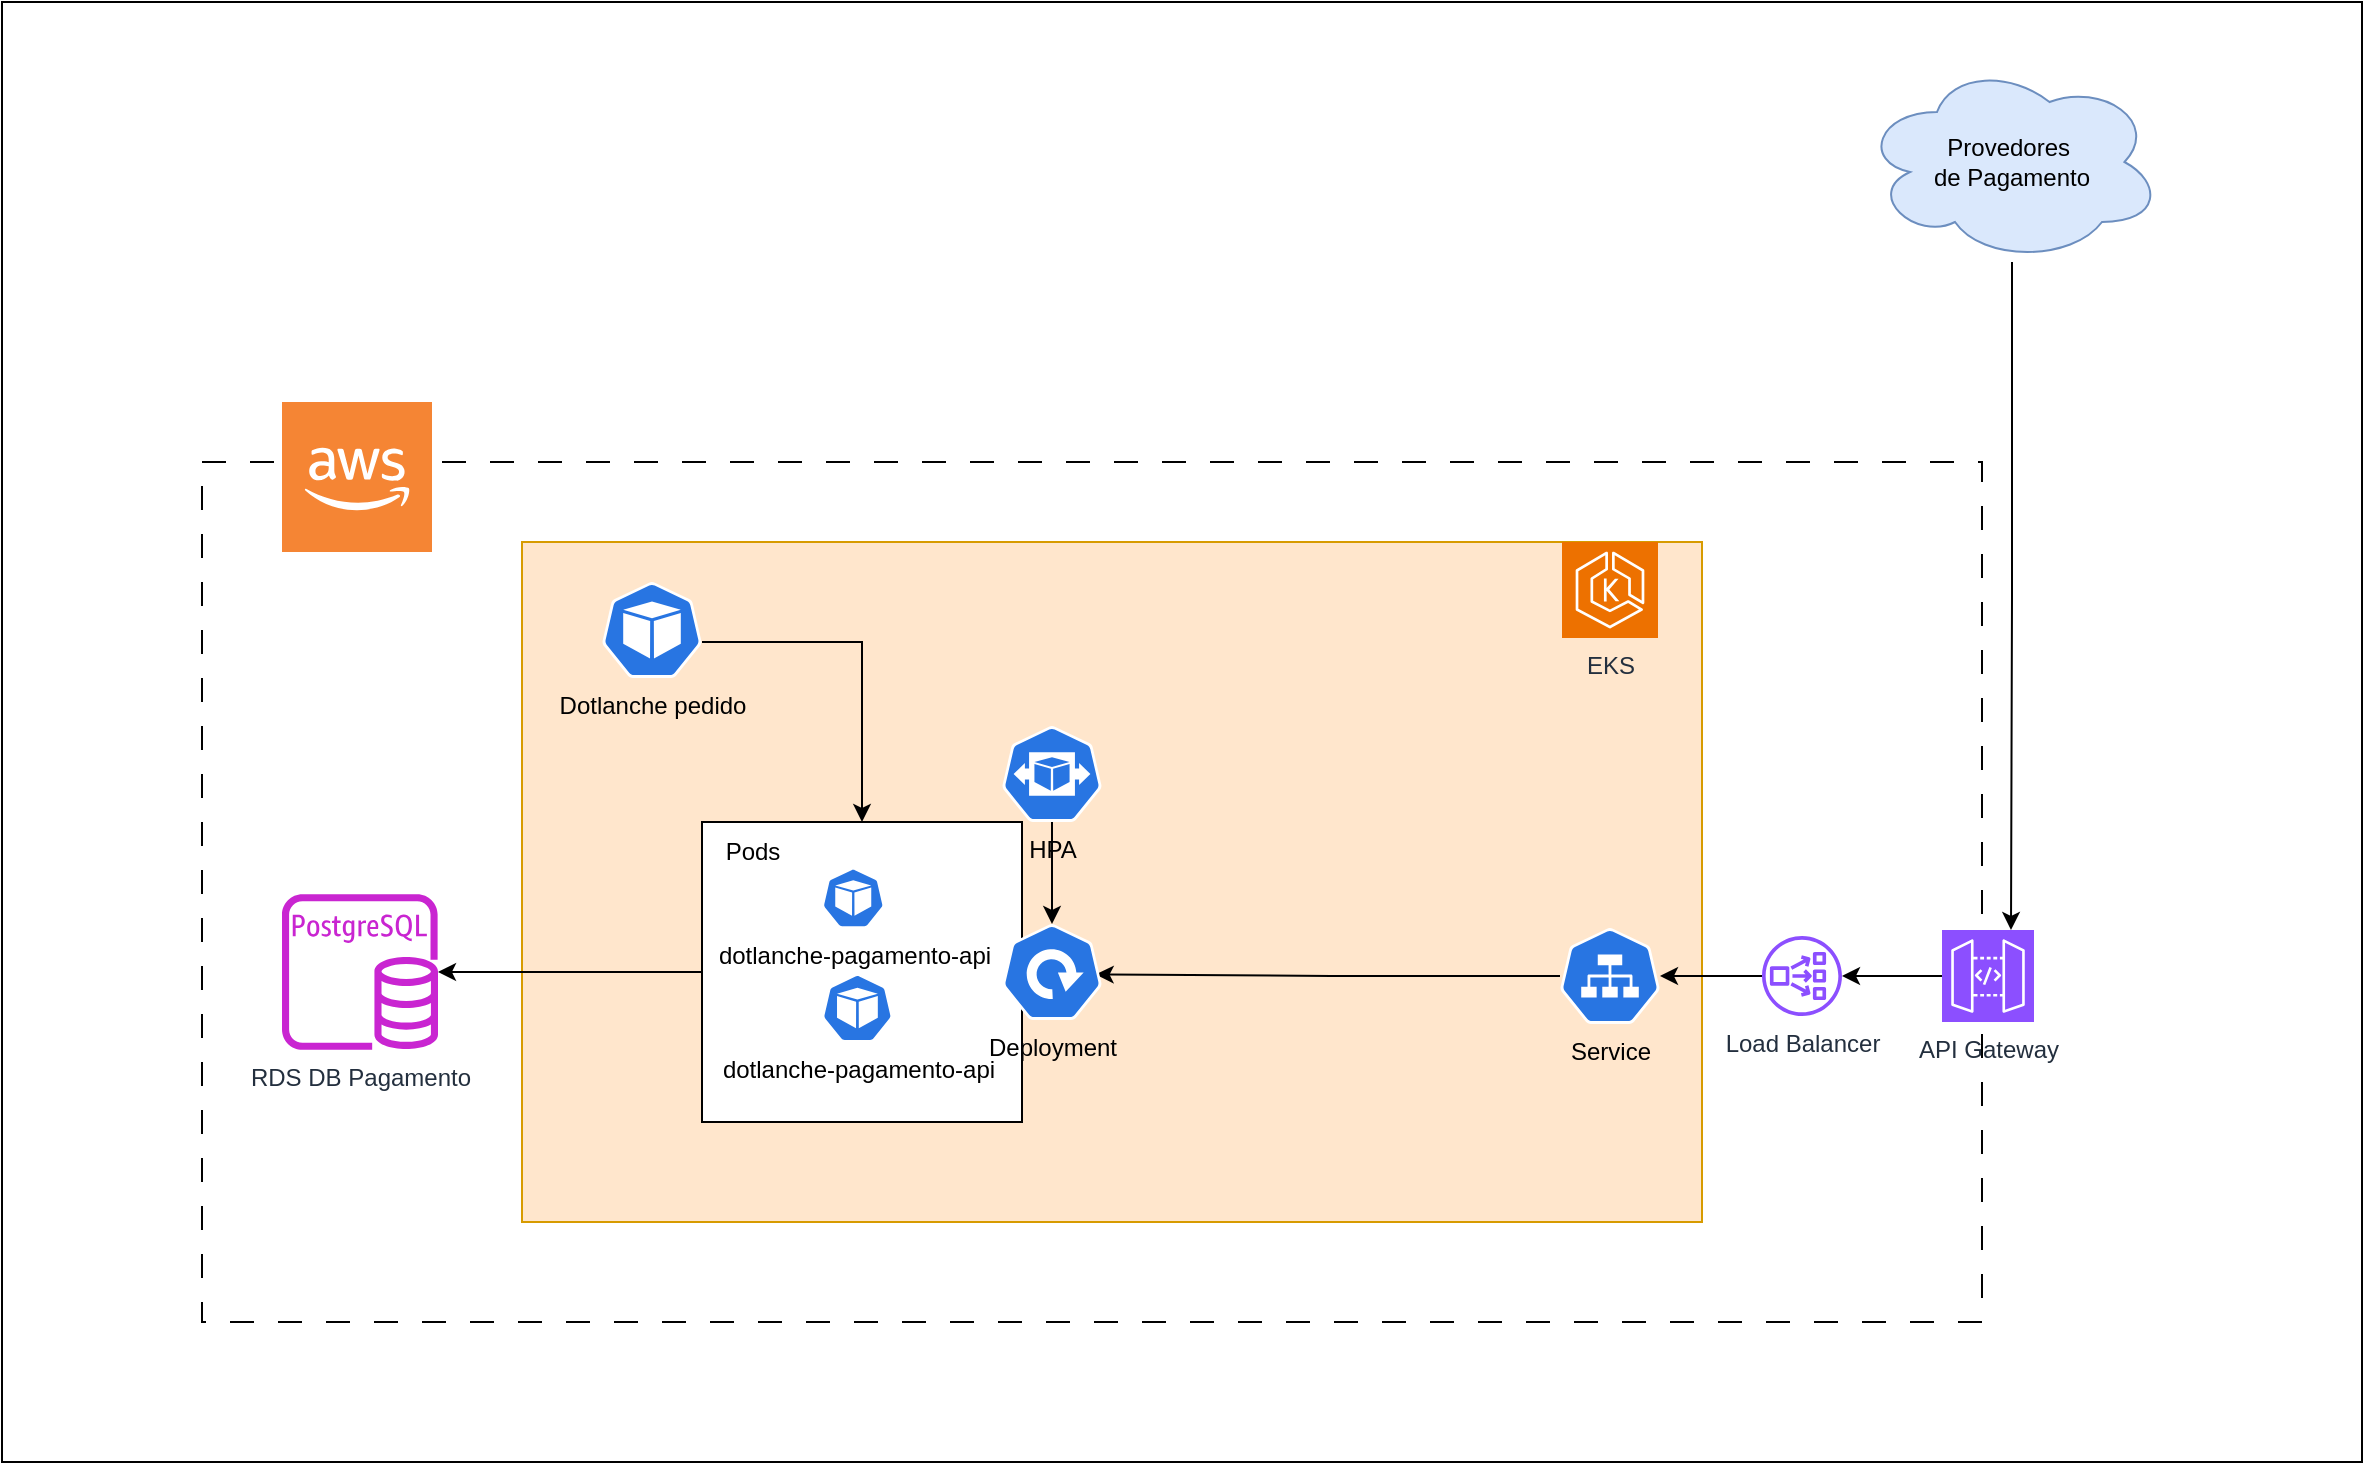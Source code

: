 <mxfile version="24.8.3">
  <diagram name="Page-1" id="WZlsJ3g2xrqfjAGxrddv">
    <mxGraphModel dx="2603" dy="756" grid="1" gridSize="10" guides="1" tooltips="1" connect="1" arrows="1" fold="1" page="1" pageScale="1" pageWidth="1169" pageHeight="827" math="0" shadow="0">
      <root>
        <mxCell id="0" />
        <mxCell id="1" parent="0" />
        <mxCell id="769lOVlw_7zTVOYIBU2A-30" value="" style="whiteSpace=wrap;html=1;" vertex="1" parent="1">
          <mxGeometry x="-190" y="40" width="1180" height="730" as="geometry" />
        </mxCell>
        <mxCell id="769lOVlw_7zTVOYIBU2A-26" value="" style="whiteSpace=wrap;html=1;dashed=1;dashPattern=12 12;" vertex="1" parent="1">
          <mxGeometry x="-90" y="270" width="890" height="430" as="geometry" />
        </mxCell>
        <mxCell id="769lOVlw_7zTVOYIBU2A-2" value="" style="whiteSpace=wrap;html=1;fillColor=#ffe6cc;strokeColor=#d79b00;" vertex="1" parent="1">
          <mxGeometry x="70" y="310" width="590" height="340" as="geometry" />
        </mxCell>
        <mxCell id="769lOVlw_7zTVOYIBU2A-19" style="edgeStyle=orthogonalEdgeStyle;rounded=0;orthogonalLoop=1;jettySize=auto;html=1;" edge="1" parent="1" source="769lOVlw_7zTVOYIBU2A-18" target="769lOVlw_7zTVOYIBU2A-4">
          <mxGeometry relative="1" as="geometry" />
        </mxCell>
        <mxCell id="769lOVlw_7zTVOYIBU2A-3" value="EKS" style="sketch=0;points=[[0,0,0],[0.25,0,0],[0.5,0,0],[0.75,0,0],[1,0,0],[0,1,0],[0.25,1,0],[0.5,1,0],[0.75,1,0],[1,1,0],[0,0.25,0],[0,0.5,0],[0,0.75,0],[1,0.25,0],[1,0.5,0],[1,0.75,0]];outlineConnect=0;fontColor=#232F3E;fillColor=#ED7100;strokeColor=#ffffff;dashed=0;verticalLabelPosition=bottom;verticalAlign=top;align=center;html=1;fontSize=12;fontStyle=0;aspect=fixed;shape=mxgraph.aws4.resourceIcon;resIcon=mxgraph.aws4.eks;" vertex="1" parent="1">
          <mxGeometry x="590" y="310" width="48" height="48" as="geometry" />
        </mxCell>
        <mxCell id="769lOVlw_7zTVOYIBU2A-4" value="RDS DB Pagamento" style="sketch=0;outlineConnect=0;fontColor=#232F3E;gradientColor=none;fillColor=#C925D1;strokeColor=none;dashed=0;verticalLabelPosition=bottom;verticalAlign=top;align=center;html=1;fontSize=12;fontStyle=0;aspect=fixed;pointerEvents=1;shape=mxgraph.aws4.rds_postgresql_instance;" vertex="1" parent="1">
          <mxGeometry x="-50" y="486" width="78" height="78" as="geometry" />
        </mxCell>
        <mxCell id="769lOVlw_7zTVOYIBU2A-21" style="edgeStyle=orthogonalEdgeStyle;rounded=0;orthogonalLoop=1;jettySize=auto;html=1;" edge="1" parent="1" source="769lOVlw_7zTVOYIBU2A-5" target="769lOVlw_7zTVOYIBU2A-10">
          <mxGeometry relative="1" as="geometry" />
        </mxCell>
        <mxCell id="769lOVlw_7zTVOYIBU2A-5" value="HPA" style="aspect=fixed;sketch=0;html=1;dashed=0;whitespace=wrap;verticalLabelPosition=bottom;verticalAlign=top;fillColor=#2875E2;strokeColor=#ffffff;points=[[0.005,0.63,0],[0.1,0.2,0],[0.9,0.2,0],[0.5,0,0],[0.995,0.63,0],[0.72,0.99,0],[0.5,1,0],[0.28,0.99,0]];shape=mxgraph.kubernetes.icon2;prIcon=hpa" vertex="1" parent="1">
          <mxGeometry x="310" y="402" width="50" height="48" as="geometry" />
        </mxCell>
        <mxCell id="769lOVlw_7zTVOYIBU2A-9" value="Service" style="aspect=fixed;sketch=0;html=1;dashed=0;whitespace=wrap;verticalLabelPosition=bottom;verticalAlign=top;fillColor=#2875E2;strokeColor=#ffffff;points=[[0.005,0.63,0],[0.1,0.2,0],[0.9,0.2,0],[0.5,0,0],[0.995,0.63,0],[0.72,0.99,0],[0.5,1,0],[0.28,0.99,0]];shape=mxgraph.kubernetes.icon2;prIcon=svc" vertex="1" parent="1">
          <mxGeometry x="589" y="503" width="50" height="48" as="geometry" />
        </mxCell>
        <mxCell id="769lOVlw_7zTVOYIBU2A-23" style="edgeStyle=orthogonalEdgeStyle;rounded=0;orthogonalLoop=1;jettySize=auto;html=1;entryX=0.937;entryY=0.526;entryDx=0;entryDy=0;entryPerimeter=0;" edge="1" parent="1" source="769lOVlw_7zTVOYIBU2A-9" target="769lOVlw_7zTVOYIBU2A-10">
          <mxGeometry relative="1" as="geometry" />
        </mxCell>
        <mxCell id="769lOVlw_7zTVOYIBU2A-25" value="" style="group" vertex="1" connectable="0" parent="1">
          <mxGeometry x="160" y="450" width="160" height="150" as="geometry" />
        </mxCell>
        <mxCell id="769lOVlw_7zTVOYIBU2A-18" value="" style="whiteSpace=wrap;html=1;" vertex="1" parent="769lOVlw_7zTVOYIBU2A-25">
          <mxGeometry width="160" height="150" as="geometry" />
        </mxCell>
        <mxCell id="769lOVlw_7zTVOYIBU2A-7" value="dotlanche-pagamento-api" style="aspect=fixed;sketch=0;html=1;dashed=0;whitespace=wrap;verticalLabelPosition=bottom;verticalAlign=top;fillColor=#2875E2;strokeColor=#ffffff;points=[[0.005,0.63,0],[0.1,0.2,0],[0.9,0.2,0],[0.5,0,0],[0.995,0.63,0],[0.72,0.99,0],[0.5,1,0],[0.28,0.99,0]];shape=mxgraph.kubernetes.icon2;prIcon=pod" vertex="1" parent="769lOVlw_7zTVOYIBU2A-25">
          <mxGeometry x="60" y="23" width="31.25" height="30" as="geometry" />
        </mxCell>
        <mxCell id="769lOVlw_7zTVOYIBU2A-8" value="dotlanche-pagamento-api" style="aspect=fixed;sketch=0;html=1;dashed=0;whitespace=wrap;verticalLabelPosition=bottom;verticalAlign=top;fillColor=#2875E2;strokeColor=#ffffff;points=[[0.005,0.63,0],[0.1,0.2,0],[0.9,0.2,0],[0.5,0,0],[0.995,0.63,0],[0.72,0.99,0],[0.5,1,0],[0.28,0.99,0]];shape=mxgraph.kubernetes.icon2;prIcon=pod" vertex="1" parent="769lOVlw_7zTVOYIBU2A-25">
          <mxGeometry x="60" y="76" width="35.42" height="34" as="geometry" />
        </mxCell>
        <mxCell id="769lOVlw_7zTVOYIBU2A-24" value="Pods" style="text;html=1;align=center;verticalAlign=middle;resizable=0;points=[];autosize=1;strokeColor=none;fillColor=none;" vertex="1" parent="769lOVlw_7zTVOYIBU2A-25">
          <mxGeometry width="50" height="30" as="geometry" />
        </mxCell>
        <mxCell id="769lOVlw_7zTVOYIBU2A-10" value="Deployment" style="aspect=fixed;sketch=0;html=1;dashed=0;whitespace=wrap;verticalLabelPosition=bottom;verticalAlign=top;fillColor=#2875E2;strokeColor=#ffffff;points=[[0.005,0.63,0],[0.1,0.2,0],[0.9,0.2,0],[0.5,0,0],[0.995,0.63,0],[0.72,0.99,0],[0.5,1,0],[0.28,0.99,0]];shape=mxgraph.kubernetes.icon2;prIcon=deploy" vertex="1" parent="1">
          <mxGeometry x="310" y="501" width="50" height="48" as="geometry" />
        </mxCell>
        <mxCell id="769lOVlw_7zTVOYIBU2A-29" value="" style="outlineConnect=0;dashed=0;verticalLabelPosition=bottom;verticalAlign=top;align=center;html=1;shape=mxgraph.aws3.cloud_2;fillColor=#F58534;gradientColor=none;" vertex="1" parent="1">
          <mxGeometry x="-50" y="240" width="75" height="75" as="geometry" />
        </mxCell>
        <mxCell id="769lOVlw_7zTVOYIBU2A-32" style="edgeStyle=orthogonalEdgeStyle;rounded=0;orthogonalLoop=1;jettySize=auto;html=1;" edge="1" parent="1" source="769lOVlw_7zTVOYIBU2A-31" target="769lOVlw_7zTVOYIBU2A-9">
          <mxGeometry relative="1" as="geometry" />
        </mxCell>
        <mxCell id="769lOVlw_7zTVOYIBU2A-31" value="Load Balancer" style="sketch=0;outlineConnect=0;fontColor=#232F3E;gradientColor=none;fillColor=#8C4FFF;strokeColor=none;dashed=0;verticalLabelPosition=bottom;verticalAlign=top;align=center;html=1;fontSize=12;fontStyle=0;aspect=fixed;pointerEvents=1;shape=mxgraph.aws4.network_load_balancer;" vertex="1" parent="1">
          <mxGeometry x="690" y="507" width="40" height="40" as="geometry" />
        </mxCell>
        <mxCell id="769lOVlw_7zTVOYIBU2A-34" style="edgeStyle=orthogonalEdgeStyle;rounded=0;orthogonalLoop=1;jettySize=auto;html=1;" edge="1" parent="1" source="769lOVlw_7zTVOYIBU2A-33" target="769lOVlw_7zTVOYIBU2A-31">
          <mxGeometry relative="1" as="geometry" />
        </mxCell>
        <mxCell id="769lOVlw_7zTVOYIBU2A-33" value="API Gateway" style="sketch=0;points=[[0,0,0],[0.25,0,0],[0.5,0,0],[0.75,0,0],[1,0,0],[0,1,0],[0.25,1,0],[0.5,1,0],[0.75,1,0],[1,1,0],[0,0.25,0],[0,0.5,0],[0,0.75,0],[1,0.25,0],[1,0.5,0],[1,0.75,0]];outlineConnect=0;fontColor=#232F3E;fillColor=#8C4FFF;strokeColor=#ffffff;dashed=0;verticalLabelPosition=bottom;verticalAlign=top;align=center;html=1;fontSize=12;fontStyle=0;aspect=fixed;shape=mxgraph.aws4.resourceIcon;resIcon=mxgraph.aws4.api_gateway;" vertex="1" parent="1">
          <mxGeometry x="780" y="504" width="46" height="46" as="geometry" />
        </mxCell>
        <mxCell id="769lOVlw_7zTVOYIBU2A-35" value="Provedores&amp;nbsp;&lt;div&gt;de Pagamento&lt;/div&gt;" style="ellipse;shape=cloud;whiteSpace=wrap;html=1;fillColor=#dae8fc;strokeColor=#6c8ebf;" vertex="1" parent="1">
          <mxGeometry x="740" y="70" width="150" height="100" as="geometry" />
        </mxCell>
        <mxCell id="769lOVlw_7zTVOYIBU2A-36" style="edgeStyle=orthogonalEdgeStyle;rounded=0;orthogonalLoop=1;jettySize=auto;html=1;entryX=0.75;entryY=0;entryDx=0;entryDy=0;entryPerimeter=0;" edge="1" parent="1" source="769lOVlw_7zTVOYIBU2A-35" target="769lOVlw_7zTVOYIBU2A-33">
          <mxGeometry relative="1" as="geometry" />
        </mxCell>
        <mxCell id="769lOVlw_7zTVOYIBU2A-39" style="edgeStyle=orthogonalEdgeStyle;rounded=0;orthogonalLoop=1;jettySize=auto;html=1;entryX=0.5;entryY=0;entryDx=0;entryDy=0;" edge="1" parent="1" source="769lOVlw_7zTVOYIBU2A-38" target="769lOVlw_7zTVOYIBU2A-18">
          <mxGeometry relative="1" as="geometry">
            <Array as="points">
              <mxPoint x="240" y="360" />
            </Array>
          </mxGeometry>
        </mxCell>
        <mxCell id="769lOVlw_7zTVOYIBU2A-38" value="Dotlanche pedido" style="aspect=fixed;sketch=0;html=1;dashed=0;whitespace=wrap;verticalLabelPosition=bottom;verticalAlign=top;fillColor=#2875E2;strokeColor=#ffffff;points=[[0.005,0.63,0],[0.1,0.2,0],[0.9,0.2,0],[0.5,0,0],[0.995,0.63,0],[0.72,0.99,0],[0.5,1,0],[0.28,0.99,0]];shape=mxgraph.kubernetes.icon2;prIcon=pod" vertex="1" parent="1">
          <mxGeometry x="110" y="330" width="50" height="48" as="geometry" />
        </mxCell>
      </root>
    </mxGraphModel>
  </diagram>
</mxfile>
